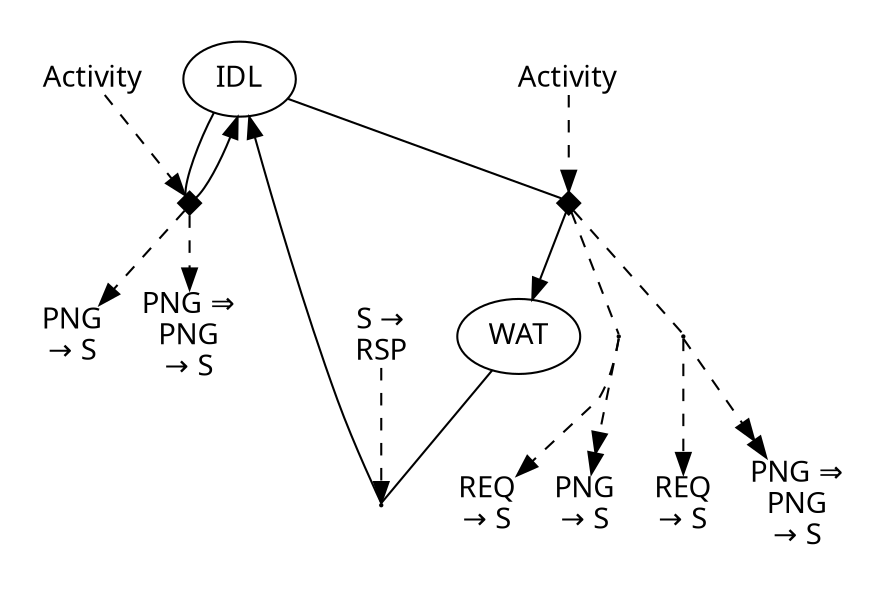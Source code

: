 digraph {
color=white;
graph [ fontname="sans-serif" ];
node [ fontname="sans-serif" ];
edge [ fontname="sans-serif" ];
A_0_false [ label="IDL", shape=ellipse ];
subgraph cluster_0 {
T_0_18446744073709551615 [ shape=diamond, label="", fontsize=0, width=0.15, height=0.15, style=filled, color=black ];
A_0_false -> T_0_18446744073709551615 [ arrowhead=none, direction=forward ];
T_0_18446744073709551615 -> A_0_false;
D_0_18446744073709551615_255 [ label="Activity", shape=plain ];
D_0_18446744073709551615_255 -> T_0_18446744073709551615 [ arrowhead=normal, direction=forward, style=dashed ];
S_0_18446744073709551615_2 [ label="PNG\n&#8594; S", shape=plain ];
T_0_18446744073709551615 -> S_0_18446744073709551615_2 [ arrowhead=normal, direction=forward, style=dashed ];
S_0_18446744073709551615_4 [ label="PNG &#8658;\nPNG\n&#8594; S", shape=plain ];
T_0_18446744073709551615 -> S_0_18446744073709551615_4 [ arrowhead=normal, direction=forward, style=dashed ];
}
A_1_false [ label="WAT", shape=ellipse ];
subgraph cluster_1 {
T_1_18446744073709551615 [ shape=diamond, label="", fontsize=0, width=0.15, height=0.15, style=filled, color=black ];
A_0_false -> T_1_18446744073709551615 [ arrowhead=none, direction=forward ];
T_1_18446744073709551615 -> A_1_false;
D_1_18446744073709551615_255 [ label="Activity", shape=plain ];
D_1_18446744073709551615_255 -> T_1_18446744073709551615 [ arrowhead=normal, direction=forward, style=dashed ];
T_1_0 [ shape=point, height=0.015, width=0.015, style=filled ];
T_1_18446744073709551615 -> T_1_0 [ arrowhead=none, direction=forward, style=dashed ];
S_1_0_0 [ label="REQ\n&#8594; S", shape=plain ];
T_1_0 -> S_1_0_0 [ arrowhead=normal, direction=forward, style=dashed ];
S_1_0_1 [ label="PNG\n&#8594; S", shape=plain ];
T_1_0 -> S_1_0_1 [ arrowhead=normalnormal, direction=forward, style=dashed ];
T_1_1 [ shape=point, height=0.015, width=0.015, style=filled ];
T_1_18446744073709551615 -> T_1_1 [ arrowhead=none, direction=forward, style=dashed ];
S_1_1_0 [ label="REQ\n&#8594; S", shape=plain ];
T_1_1 -> S_1_1_0 [ arrowhead=normal, direction=forward, style=dashed ];
S_1_1_3 [ label="PNG &#8658;\nPNG\n&#8594; S", shape=plain ];
T_1_1 -> S_1_1_3 [ arrowhead=normalnormal, direction=forward, style=dashed ];
}
subgraph cluster_2 {
T_2_18446744073709551615 [ shape=point, height=0.015, width=0.015 ];
A_1_false -> T_2_18446744073709551615 [ arrowhead=none, direction=forward ];
T_2_18446744073709551615 -> A_0_false;
D_2_18446744073709551615_5 [ label="S &#8594;\nRSP", shape=plain ];
D_2_18446744073709551615_5 -> T_2_18446744073709551615 [ arrowhead=normal, direction=forward, style=dashed ];
}
}
